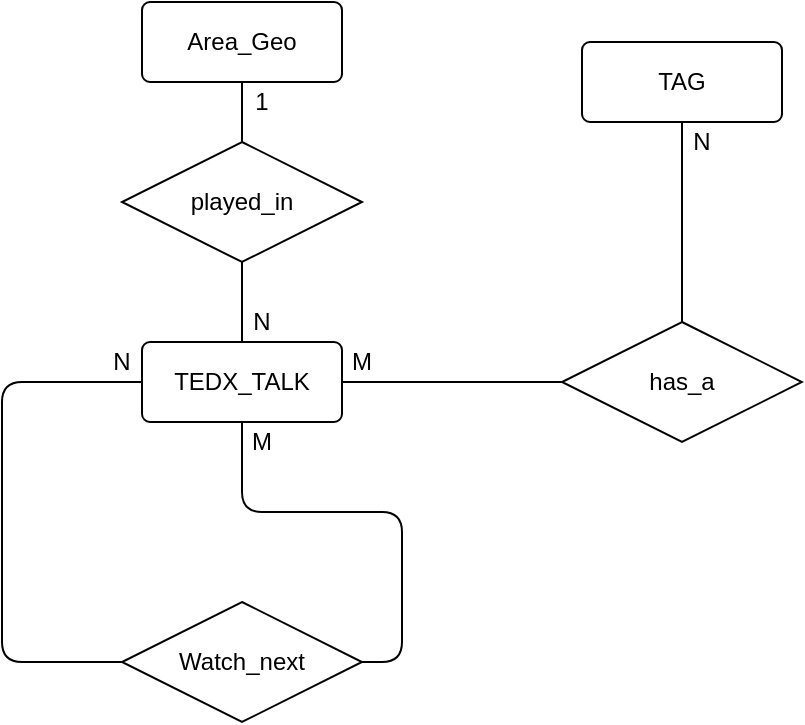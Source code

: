<mxfile version="13.1.3" type="github"><diagram id="C5RBs43oDa-KdzZeNtuy" name="Page-1"><mxGraphModel dx="813" dy="426" grid="1" gridSize="10" guides="1" tooltips="1" connect="1" arrows="1" fold="1" page="1" pageScale="1" pageWidth="827" pageHeight="1169" math="0" shadow="0"><root><mxCell id="WIyWlLk6GJQsqaUBKTNV-0"/><mxCell id="WIyWlLk6GJQsqaUBKTNV-1" parent="WIyWlLk6GJQsqaUBKTNV-0"/><mxCell id="zupNkLLHOv1j9DF5a4It-7" style="edgeStyle=orthogonalEdgeStyle;rounded=0;orthogonalLoop=1;jettySize=auto;html=1;exitX=1;exitY=0.5;exitDx=0;exitDy=0;entryX=0;entryY=0.5;entryDx=0;entryDy=0;endArrow=none;endFill=0;" edge="1" parent="WIyWlLk6GJQsqaUBKTNV-1" source="zupNkLLHOv1j9DF5a4It-0" target="zupNkLLHOv1j9DF5a4It-6"><mxGeometry relative="1" as="geometry"/></mxCell><mxCell id="zupNkLLHOv1j9DF5a4It-13" style="edgeStyle=orthogonalEdgeStyle;rounded=0;orthogonalLoop=1;jettySize=auto;html=1;exitX=0.5;exitY=0;exitDx=0;exitDy=0;endArrow=none;endFill=0;entryX=0.5;entryY=1;entryDx=0;entryDy=0;" edge="1" parent="WIyWlLk6GJQsqaUBKTNV-1" source="zupNkLLHOv1j9DF5a4It-0" target="zupNkLLHOv1j9DF5a4It-14"><mxGeometry relative="1" as="geometry"><mxPoint x="230.2" y="170" as="targetPoint"/></mxGeometry></mxCell><mxCell id="zupNkLLHOv1j9DF5a4It-0" value="TEDX_TALK" style="rounded=1;arcSize=10;whiteSpace=wrap;html=1;align=center;" vertex="1" parent="WIyWlLk6GJQsqaUBKTNV-1"><mxGeometry x="180" y="210" width="100" height="40" as="geometry"/></mxCell><mxCell id="zupNkLLHOv1j9DF5a4It-2" style="edgeStyle=orthogonalEdgeStyle;rounded=1;orthogonalLoop=1;jettySize=auto;html=1;entryX=0;entryY=0.5;entryDx=0;entryDy=0;endArrow=none;endFill=0;" edge="1" parent="WIyWlLk6GJQsqaUBKTNV-1" source="zupNkLLHOv1j9DF5a4It-1" target="zupNkLLHOv1j9DF5a4It-0"><mxGeometry relative="1" as="geometry"><Array as="points"><mxPoint x="110" y="370"/><mxPoint x="110" y="230"/></Array></mxGeometry></mxCell><mxCell id="zupNkLLHOv1j9DF5a4It-4" style="edgeStyle=orthogonalEdgeStyle;rounded=1;orthogonalLoop=1;jettySize=auto;html=1;exitX=1;exitY=0.5;exitDx=0;exitDy=0;entryX=0.5;entryY=1;entryDx=0;entryDy=0;endArrow=none;endFill=0;" edge="1" parent="WIyWlLk6GJQsqaUBKTNV-1" source="zupNkLLHOv1j9DF5a4It-1" target="zupNkLLHOv1j9DF5a4It-0"><mxGeometry relative="1" as="geometry"/></mxCell><mxCell id="zupNkLLHOv1j9DF5a4It-1" value="Watch_next" style="shape=rhombus;perimeter=rhombusPerimeter;whiteSpace=wrap;html=1;align=center;" vertex="1" parent="WIyWlLk6GJQsqaUBKTNV-1"><mxGeometry x="170" y="340" width="120" height="60" as="geometry"/></mxCell><mxCell id="zupNkLLHOv1j9DF5a4It-3" value="N" style="text;html=1;strokeColor=none;fillColor=none;align=center;verticalAlign=middle;whiteSpace=wrap;rounded=0;" vertex="1" parent="WIyWlLk6GJQsqaUBKTNV-1"><mxGeometry x="150" y="210" width="40" height="20" as="geometry"/></mxCell><mxCell id="zupNkLLHOv1j9DF5a4It-5" value="M" style="text;html=1;strokeColor=none;fillColor=none;align=center;verticalAlign=middle;whiteSpace=wrap;rounded=0;" vertex="1" parent="WIyWlLk6GJQsqaUBKTNV-1"><mxGeometry x="220" y="250" width="40" height="20" as="geometry"/></mxCell><mxCell id="zupNkLLHOv1j9DF5a4It-10" style="edgeStyle=orthogonalEdgeStyle;rounded=0;orthogonalLoop=1;jettySize=auto;html=1;exitX=0.5;exitY=0;exitDx=0;exitDy=0;entryX=0.5;entryY=1;entryDx=0;entryDy=0;endArrow=none;endFill=0;" edge="1" parent="WIyWlLk6GJQsqaUBKTNV-1" source="zupNkLLHOv1j9DF5a4It-6" target="zupNkLLHOv1j9DF5a4It-9"><mxGeometry relative="1" as="geometry"/></mxCell><mxCell id="zupNkLLHOv1j9DF5a4It-6" value="has_a" style="shape=rhombus;perimeter=rhombusPerimeter;whiteSpace=wrap;html=1;align=center;" vertex="1" parent="WIyWlLk6GJQsqaUBKTNV-1"><mxGeometry x="390" y="200" width="120" height="60" as="geometry"/></mxCell><mxCell id="zupNkLLHOv1j9DF5a4It-8" value="M" style="text;html=1;strokeColor=none;fillColor=none;align=center;verticalAlign=middle;whiteSpace=wrap;rounded=0;" vertex="1" parent="WIyWlLk6GJQsqaUBKTNV-1"><mxGeometry x="270" y="210" width="40" height="20" as="geometry"/></mxCell><mxCell id="zupNkLLHOv1j9DF5a4It-9" value="TAG" style="rounded=1;arcSize=10;whiteSpace=wrap;html=1;align=center;" vertex="1" parent="WIyWlLk6GJQsqaUBKTNV-1"><mxGeometry x="400" y="60" width="100" height="40" as="geometry"/></mxCell><mxCell id="zupNkLLHOv1j9DF5a4It-12" value="N" style="text;html=1;strokeColor=none;fillColor=none;align=center;verticalAlign=middle;whiteSpace=wrap;rounded=0;" vertex="1" parent="WIyWlLk6GJQsqaUBKTNV-1"><mxGeometry x="440" y="100" width="40" height="20" as="geometry"/></mxCell><mxCell id="zupNkLLHOv1j9DF5a4It-16" style="edgeStyle=orthogonalEdgeStyle;rounded=0;orthogonalLoop=1;jettySize=auto;html=1;exitX=0.5;exitY=0;exitDx=0;exitDy=0;entryX=0.5;entryY=1;entryDx=0;entryDy=0;endArrow=none;endFill=0;" edge="1" parent="WIyWlLk6GJQsqaUBKTNV-1" source="zupNkLLHOv1j9DF5a4It-14" target="zupNkLLHOv1j9DF5a4It-15"><mxGeometry relative="1" as="geometry"/></mxCell><mxCell id="zupNkLLHOv1j9DF5a4It-14" value="played_in" style="shape=rhombus;perimeter=rhombusPerimeter;whiteSpace=wrap;html=1;align=center;" vertex="1" parent="WIyWlLk6GJQsqaUBKTNV-1"><mxGeometry x="170" y="110" width="120" height="60" as="geometry"/></mxCell><mxCell id="zupNkLLHOv1j9DF5a4It-15" value="Area_Geo" style="rounded=1;arcSize=10;whiteSpace=wrap;html=1;align=center;" vertex="1" parent="WIyWlLk6GJQsqaUBKTNV-1"><mxGeometry x="180" y="40" width="100" height="40" as="geometry"/></mxCell><mxCell id="zupNkLLHOv1j9DF5a4It-17" value="1" style="text;html=1;strokeColor=none;fillColor=none;align=center;verticalAlign=middle;whiteSpace=wrap;rounded=0;" vertex="1" parent="WIyWlLk6GJQsqaUBKTNV-1"><mxGeometry x="220" y="80" width="40" height="20" as="geometry"/></mxCell><mxCell id="zupNkLLHOv1j9DF5a4It-18" value="N" style="text;html=1;strokeColor=none;fillColor=none;align=center;verticalAlign=middle;whiteSpace=wrap;rounded=0;" vertex="1" parent="WIyWlLk6GJQsqaUBKTNV-1"><mxGeometry x="220" y="190" width="40" height="20" as="geometry"/></mxCell></root></mxGraphModel></diagram></mxfile>